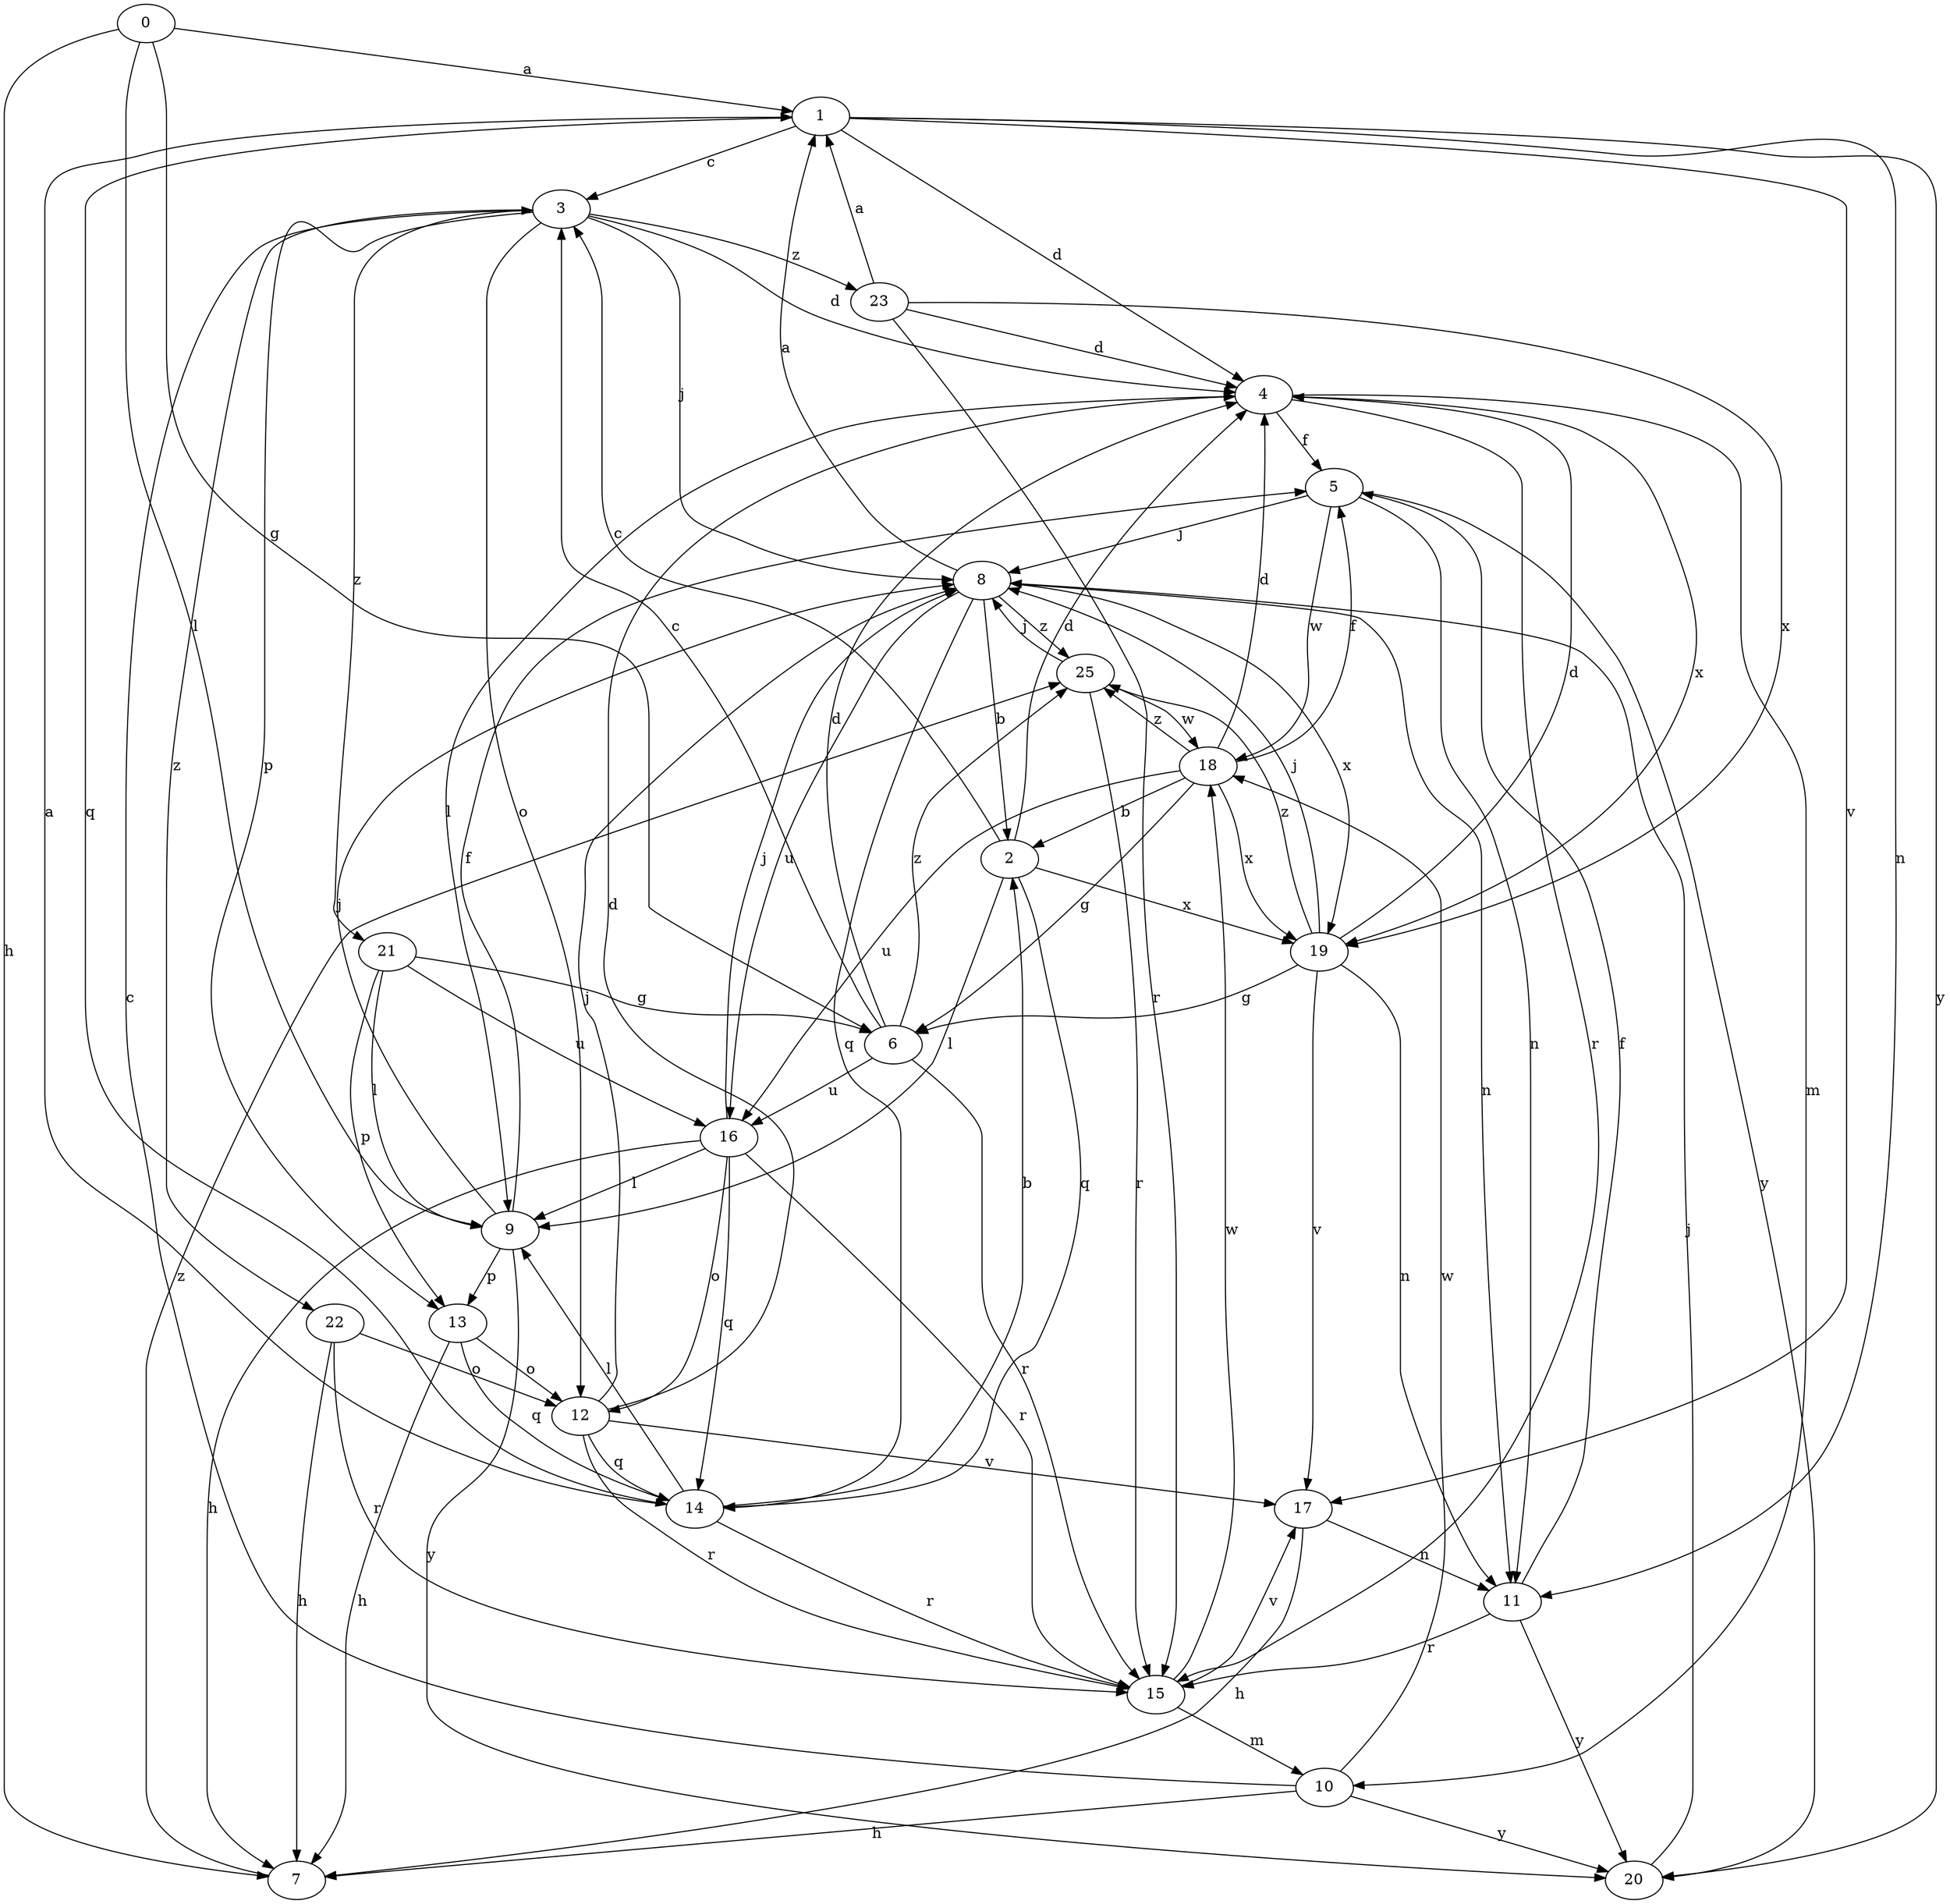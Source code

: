strict digraph  {
0;
1;
2;
3;
4;
5;
6;
7;
8;
9;
10;
11;
12;
13;
14;
15;
16;
17;
18;
19;
20;
21;
22;
23;
25;
0 -> 1  [label=a];
0 -> 6  [label=g];
0 -> 7  [label=h];
0 -> 9  [label=l];
1 -> 3  [label=c];
1 -> 4  [label=d];
1 -> 11  [label=n];
1 -> 14  [label=q];
1 -> 17  [label=v];
1 -> 20  [label=y];
2 -> 3  [label=c];
2 -> 4  [label=d];
2 -> 9  [label=l];
2 -> 14  [label=q];
2 -> 19  [label=x];
3 -> 4  [label=d];
3 -> 8  [label=j];
3 -> 12  [label=o];
3 -> 13  [label=p];
3 -> 21  [label=z];
3 -> 22  [label=z];
3 -> 23  [label=z];
4 -> 5  [label=f];
4 -> 9  [label=l];
4 -> 10  [label=m];
4 -> 15  [label=r];
4 -> 19  [label=x];
5 -> 8  [label=j];
5 -> 11  [label=n];
5 -> 18  [label=w];
5 -> 20  [label=y];
6 -> 3  [label=c];
6 -> 4  [label=d];
6 -> 15  [label=r];
6 -> 16  [label=u];
6 -> 25  [label=z];
7 -> 25  [label=z];
8 -> 1  [label=a];
8 -> 2  [label=b];
8 -> 11  [label=n];
8 -> 14  [label=q];
8 -> 16  [label=u];
8 -> 19  [label=x];
8 -> 25  [label=z];
9 -> 5  [label=f];
9 -> 8  [label=j];
9 -> 13  [label=p];
9 -> 20  [label=y];
10 -> 3  [label=c];
10 -> 7  [label=h];
10 -> 18  [label=w];
10 -> 20  [label=y];
11 -> 5  [label=f];
11 -> 15  [label=r];
11 -> 20  [label=y];
12 -> 4  [label=d];
12 -> 8  [label=j];
12 -> 14  [label=q];
12 -> 15  [label=r];
12 -> 17  [label=v];
13 -> 7  [label=h];
13 -> 12  [label=o];
13 -> 14  [label=q];
14 -> 1  [label=a];
14 -> 2  [label=b];
14 -> 9  [label=l];
14 -> 15  [label=r];
15 -> 10  [label=m];
15 -> 17  [label=v];
15 -> 18  [label=w];
16 -> 7  [label=h];
16 -> 8  [label=j];
16 -> 9  [label=l];
16 -> 12  [label=o];
16 -> 14  [label=q];
16 -> 15  [label=r];
17 -> 7  [label=h];
17 -> 11  [label=n];
18 -> 2  [label=b];
18 -> 4  [label=d];
18 -> 5  [label=f];
18 -> 6  [label=g];
18 -> 16  [label=u];
18 -> 19  [label=x];
18 -> 25  [label=z];
19 -> 4  [label=d];
19 -> 6  [label=g];
19 -> 8  [label=j];
19 -> 11  [label=n];
19 -> 17  [label=v];
19 -> 25  [label=z];
20 -> 8  [label=j];
21 -> 6  [label=g];
21 -> 9  [label=l];
21 -> 13  [label=p];
21 -> 16  [label=u];
22 -> 7  [label=h];
22 -> 12  [label=o];
22 -> 15  [label=r];
23 -> 1  [label=a];
23 -> 4  [label=d];
23 -> 15  [label=r];
23 -> 19  [label=x];
25 -> 8  [label=j];
25 -> 15  [label=r];
25 -> 18  [label=w];
}
